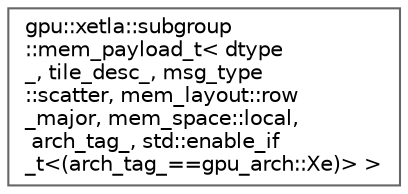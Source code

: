 digraph "Graphical Class Hierarchy"
{
 // LATEX_PDF_SIZE
  bgcolor="transparent";
  edge [fontname=Helvetica,fontsize=10,labelfontname=Helvetica,labelfontsize=10];
  node [fontname=Helvetica,fontsize=10,shape=box,height=0.2,width=0.4];
  rankdir="LR";
  Node0 [id="Node000000",label="gpu::xetla::subgroup\l::mem_payload_t\< dtype\l_, tile_desc_, msg_type\l::scatter, mem_layout::row\l_major, mem_space::local,\l arch_tag_, std::enable_if\l_t\<(arch_tag_==gpu_arch::Xe)\> \>",height=0.2,width=0.4,color="grey40", fillcolor="white", style="filled",URL="$structgpu_1_1xetla_1_1subgroup_1_1mem__payload__t_3_01dtype___00_01tile__desc___00_01msg__type_12160caa5437d2dee0f4ba40bf2822721.html",tooltip="Is to describe the shared local memory surface for scatter load/store."];
}
